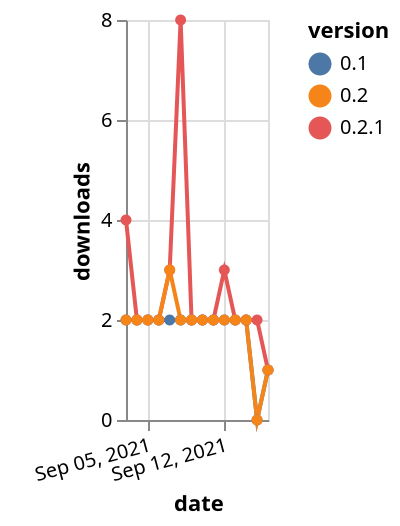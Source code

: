 {"$schema": "https://vega.github.io/schema/vega-lite/v5.json", "description": "A simple bar chart with embedded data.", "data": {"values": [{"date": "2021-09-03", "total": 2678, "delta": 2, "version": "0.1"}, {"date": "2021-09-04", "total": 2680, "delta": 2, "version": "0.1"}, {"date": "2021-09-05", "total": 2682, "delta": 2, "version": "0.1"}, {"date": "2021-09-06", "total": 2684, "delta": 2, "version": "0.1"}, {"date": "2021-09-07", "total": 2686, "delta": 2, "version": "0.1"}, {"date": "2021-09-08", "total": 2688, "delta": 2, "version": "0.1"}, {"date": "2021-09-09", "total": 2690, "delta": 2, "version": "0.1"}, {"date": "2021-09-10", "total": 2692, "delta": 2, "version": "0.1"}, {"date": "2021-09-11", "total": 2694, "delta": 2, "version": "0.1"}, {"date": "2021-09-12", "total": 2696, "delta": 2, "version": "0.1"}, {"date": "2021-09-13", "total": 2698, "delta": 2, "version": "0.1"}, {"date": "2021-09-14", "total": 2700, "delta": 2, "version": "0.1"}, {"date": "2021-09-15", "total": 2700, "delta": 0, "version": "0.1"}, {"date": "2021-09-16", "total": 2701, "delta": 1, "version": "0.1"}, {"date": "2021-09-03", "total": 3855, "delta": 4, "version": "0.2.1"}, {"date": "2021-09-04", "total": 3857, "delta": 2, "version": "0.2.1"}, {"date": "2021-09-05", "total": 3859, "delta": 2, "version": "0.2.1"}, {"date": "2021-09-06", "total": 3861, "delta": 2, "version": "0.2.1"}, {"date": "2021-09-07", "total": 3864, "delta": 3, "version": "0.2.1"}, {"date": "2021-09-08", "total": 3872, "delta": 8, "version": "0.2.1"}, {"date": "2021-09-09", "total": 3874, "delta": 2, "version": "0.2.1"}, {"date": "2021-09-10", "total": 3876, "delta": 2, "version": "0.2.1"}, {"date": "2021-09-11", "total": 3878, "delta": 2, "version": "0.2.1"}, {"date": "2021-09-12", "total": 3881, "delta": 3, "version": "0.2.1"}, {"date": "2021-09-13", "total": 3883, "delta": 2, "version": "0.2.1"}, {"date": "2021-09-14", "total": 3885, "delta": 2, "version": "0.2.1"}, {"date": "2021-09-15", "total": 3887, "delta": 2, "version": "0.2.1"}, {"date": "2021-09-16", "total": 3888, "delta": 1, "version": "0.2.1"}, {"date": "2021-09-03", "total": 2661, "delta": 2, "version": "0.2"}, {"date": "2021-09-04", "total": 2663, "delta": 2, "version": "0.2"}, {"date": "2021-09-05", "total": 2665, "delta": 2, "version": "0.2"}, {"date": "2021-09-06", "total": 2667, "delta": 2, "version": "0.2"}, {"date": "2021-09-07", "total": 2670, "delta": 3, "version": "0.2"}, {"date": "2021-09-08", "total": 2672, "delta": 2, "version": "0.2"}, {"date": "2021-09-09", "total": 2674, "delta": 2, "version": "0.2"}, {"date": "2021-09-10", "total": 2676, "delta": 2, "version": "0.2"}, {"date": "2021-09-11", "total": 2678, "delta": 2, "version": "0.2"}, {"date": "2021-09-12", "total": 2680, "delta": 2, "version": "0.2"}, {"date": "2021-09-13", "total": 2682, "delta": 2, "version": "0.2"}, {"date": "2021-09-14", "total": 2684, "delta": 2, "version": "0.2"}, {"date": "2021-09-15", "total": 2684, "delta": 0, "version": "0.2"}, {"date": "2021-09-16", "total": 2685, "delta": 1, "version": "0.2"}]}, "width": "container", "mark": {"type": "line", "point": {"filled": true}}, "encoding": {"x": {"field": "date", "type": "temporal", "timeUnit": "yearmonthdate", "title": "date", "axis": {"labelAngle": -15}}, "y": {"field": "delta", "type": "quantitative", "title": "downloads"}, "color": {"field": "version", "type": "nominal"}, "tooltip": {"field": "delta"}}}